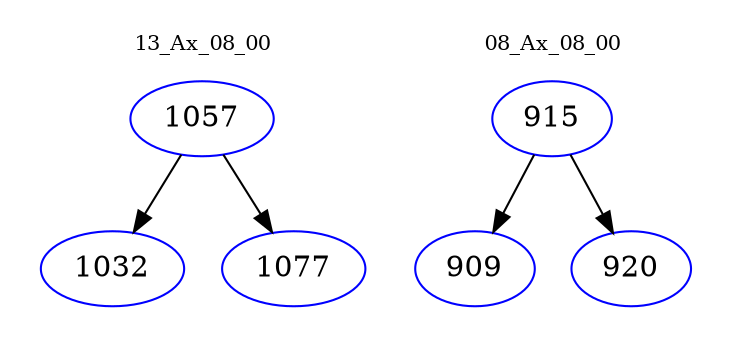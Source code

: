 digraph{
subgraph cluster_0 {
color = white
label = "13_Ax_08_00";
fontsize=10;
T0_1057 [label="1057", color="blue"]
T0_1057 -> T0_1032 [color="black"]
T0_1032 [label="1032", color="blue"]
T0_1057 -> T0_1077 [color="black"]
T0_1077 [label="1077", color="blue"]
}
subgraph cluster_1 {
color = white
label = "08_Ax_08_00";
fontsize=10;
T1_915 [label="915", color="blue"]
T1_915 -> T1_909 [color="black"]
T1_909 [label="909", color="blue"]
T1_915 -> T1_920 [color="black"]
T1_920 [label="920", color="blue"]
}
}
